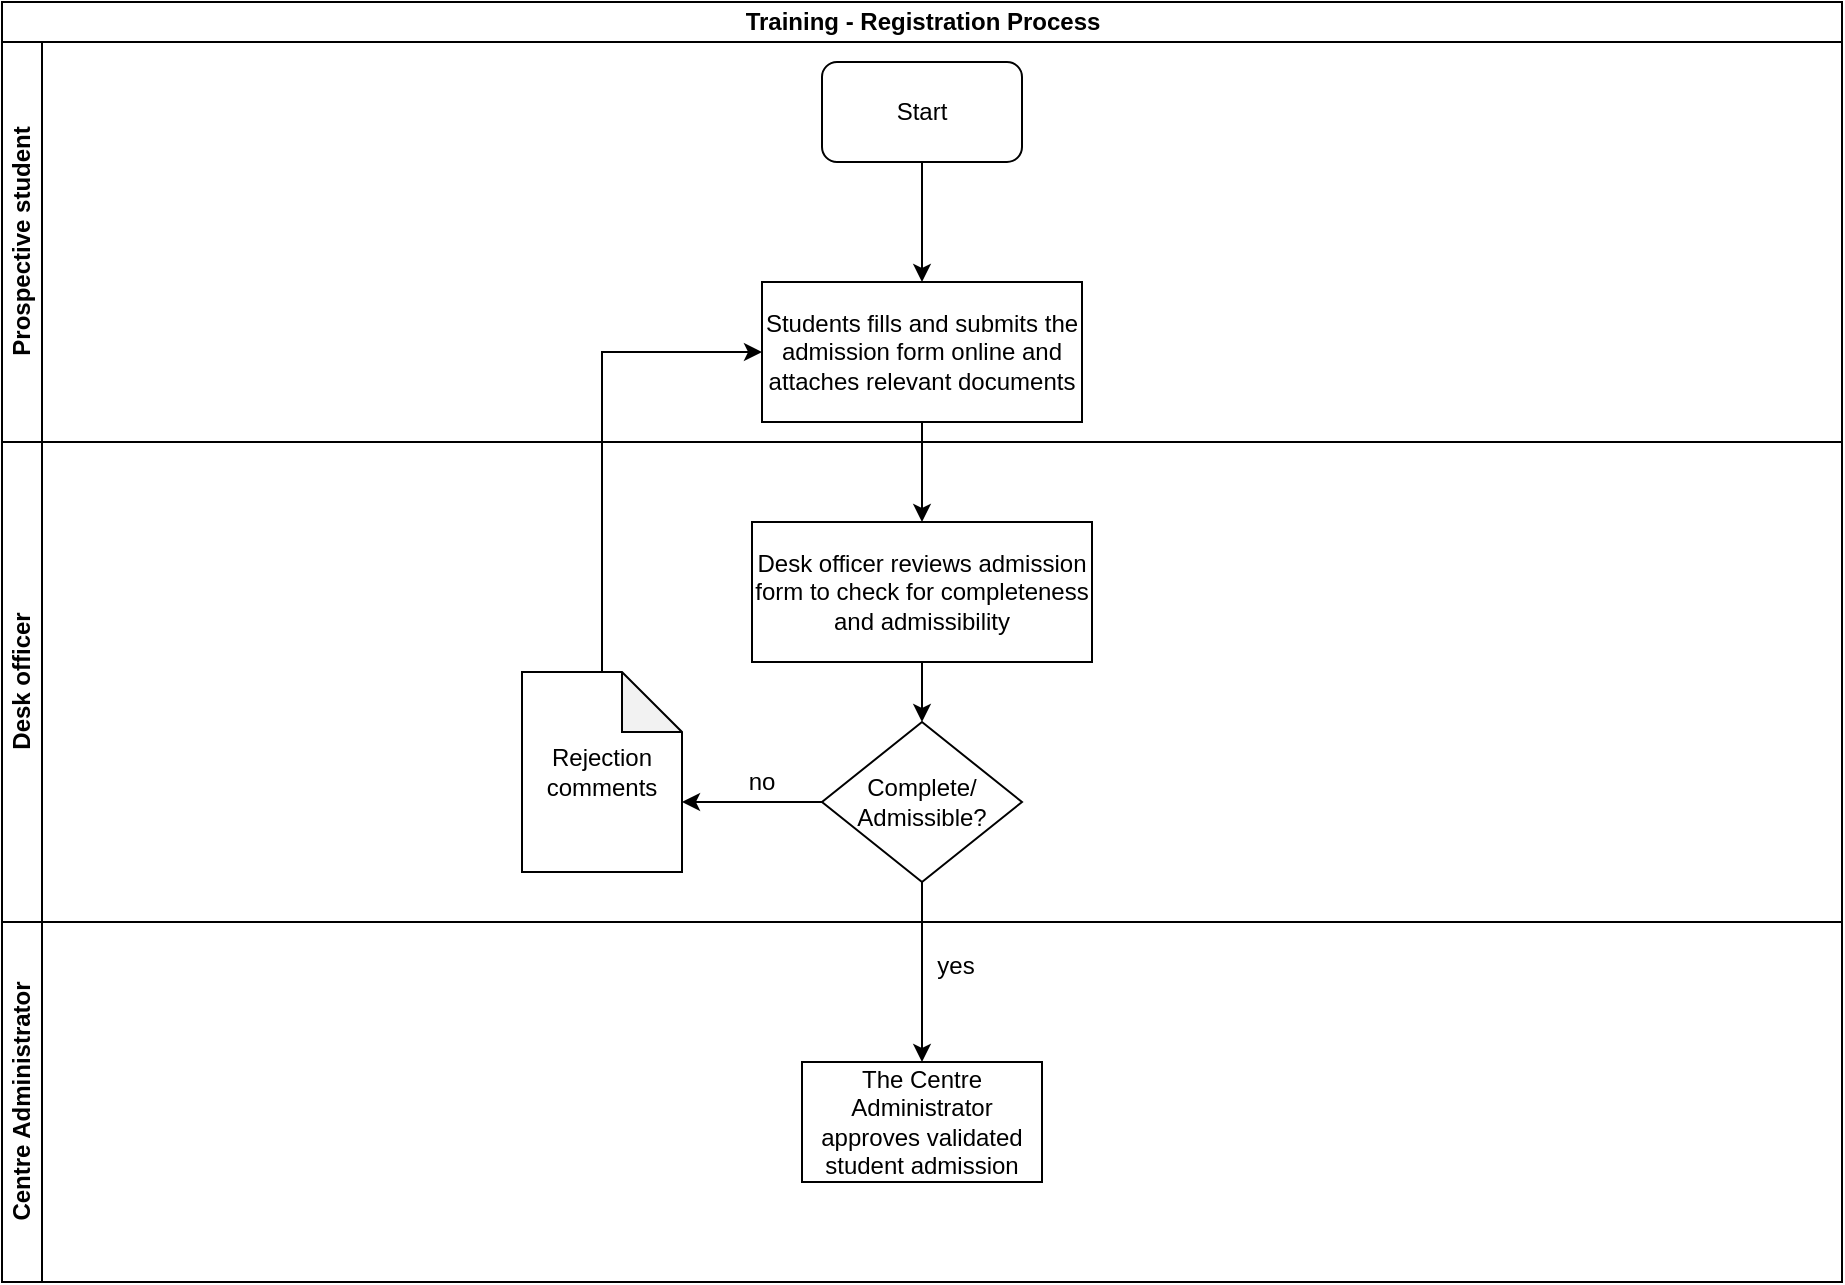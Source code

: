 <mxfile version="13.10.5" type="github">
  <diagram id="GLyw0UTV-4VSbwquhsbL" name="Page-1">
    <mxGraphModel dx="1038" dy="547" grid="1" gridSize="10" guides="1" tooltips="1" connect="1" arrows="1" fold="1" page="1" pageScale="1" pageWidth="1169" pageHeight="827" math="0" shadow="0">
      <root>
        <mxCell id="0" />
        <mxCell id="1" parent="0" />
        <mxCell id="RNq8ScFQBWIx0PEXSHT9-5" value="Training - Registration Process" style="swimlane;html=1;childLayout=stackLayout;resizeParent=1;resizeParentMax=0;horizontal=1;startSize=20;horizontalStack=0;" vertex="1" parent="1">
          <mxGeometry x="10" y="10" width="920" height="640" as="geometry" />
        </mxCell>
        <mxCell id="RNq8ScFQBWIx0PEXSHT9-6" value="Prospective student" style="swimlane;html=1;startSize=20;horizontal=0;" vertex="1" parent="RNq8ScFQBWIx0PEXSHT9-5">
          <mxGeometry y="20" width="920" height="200" as="geometry" />
        </mxCell>
        <mxCell id="RNq8ScFQBWIx0PEXSHT9-9" value="Start" style="rounded=1;whiteSpace=wrap;html=1;" vertex="1" parent="RNq8ScFQBWIx0PEXSHT9-6">
          <mxGeometry x="410" y="10" width="100" height="50" as="geometry" />
        </mxCell>
        <mxCell id="RNq8ScFQBWIx0PEXSHT9-13" value="Students fills and submits the admission form online and attaches relevant documents" style="rounded=0;whiteSpace=wrap;html=1;" vertex="1" parent="RNq8ScFQBWIx0PEXSHT9-6">
          <mxGeometry x="380" y="120" width="160" height="70" as="geometry" />
        </mxCell>
        <mxCell id="RNq8ScFQBWIx0PEXSHT9-11" value="" style="edgeStyle=orthogonalEdgeStyle;rounded=0;orthogonalLoop=1;jettySize=auto;html=1;entryX=0.5;entryY=0;entryDx=0;entryDy=0;" edge="1" parent="RNq8ScFQBWIx0PEXSHT9-6" source="RNq8ScFQBWIx0PEXSHT9-9" target="RNq8ScFQBWIx0PEXSHT9-13">
          <mxGeometry relative="1" as="geometry">
            <mxPoint x="460" y="135" as="targetPoint" />
          </mxGeometry>
        </mxCell>
        <mxCell id="RNq8ScFQBWIx0PEXSHT9-7" value="Desk officer" style="swimlane;html=1;startSize=20;horizontal=0;" vertex="1" parent="RNq8ScFQBWIx0PEXSHT9-5">
          <mxGeometry y="220" width="920" height="240" as="geometry" />
        </mxCell>
        <mxCell id="RNq8ScFQBWIx0PEXSHT9-14" value="Desk officer reviews admission form to check for completeness and admissibility" style="whiteSpace=wrap;html=1;rounded=0;" vertex="1" parent="RNq8ScFQBWIx0PEXSHT9-7">
          <mxGeometry x="375" y="40" width="170" height="70" as="geometry" />
        </mxCell>
        <mxCell id="RNq8ScFQBWIx0PEXSHT9-16" value="&lt;div&gt;Complete/&lt;/div&gt;&lt;div&gt;Admissible?&lt;/div&gt;" style="rhombus;whiteSpace=wrap;html=1;rounded=0;" vertex="1" parent="RNq8ScFQBWIx0PEXSHT9-7">
          <mxGeometry x="410" y="140" width="100" height="80" as="geometry" />
        </mxCell>
        <mxCell id="RNq8ScFQBWIx0PEXSHT9-17" value="" style="edgeStyle=orthogonalEdgeStyle;rounded=0;orthogonalLoop=1;jettySize=auto;html=1;" edge="1" parent="RNq8ScFQBWIx0PEXSHT9-7" source="RNq8ScFQBWIx0PEXSHT9-14" target="RNq8ScFQBWIx0PEXSHT9-16">
          <mxGeometry relative="1" as="geometry" />
        </mxCell>
        <mxCell id="RNq8ScFQBWIx0PEXSHT9-20" value="Rejection comments" style="shape=note;whiteSpace=wrap;html=1;backgroundOutline=1;darkOpacity=0.05;" vertex="1" parent="RNq8ScFQBWIx0PEXSHT9-7">
          <mxGeometry x="260" y="115" width="80" height="100" as="geometry" />
        </mxCell>
        <mxCell id="RNq8ScFQBWIx0PEXSHT9-19" value="" style="edgeStyle=orthogonalEdgeStyle;rounded=0;orthogonalLoop=1;jettySize=auto;html=1;entryX=0;entryY=0;entryDx=80;entryDy=65;entryPerimeter=0;" edge="1" parent="RNq8ScFQBWIx0PEXSHT9-7" source="RNq8ScFQBWIx0PEXSHT9-16" target="RNq8ScFQBWIx0PEXSHT9-20">
          <mxGeometry relative="1" as="geometry">
            <mxPoint x="340" y="180" as="targetPoint" />
          </mxGeometry>
        </mxCell>
        <mxCell id="RNq8ScFQBWIx0PEXSHT9-23" value="no" style="text;html=1;strokeColor=none;fillColor=none;align=center;verticalAlign=middle;whiteSpace=wrap;rounded=0;" vertex="1" parent="RNq8ScFQBWIx0PEXSHT9-7">
          <mxGeometry x="360" y="160" width="40" height="20" as="geometry" />
        </mxCell>
        <mxCell id="RNq8ScFQBWIx0PEXSHT9-8" value="Centre Administrator" style="swimlane;html=1;startSize=20;horizontal=0;" vertex="1" parent="RNq8ScFQBWIx0PEXSHT9-5">
          <mxGeometry y="460" width="920" height="180" as="geometry" />
        </mxCell>
        <mxCell id="RNq8ScFQBWIx0PEXSHT9-24" value="The Centre Administrator approves validated student admission" style="whiteSpace=wrap;html=1;rounded=0;" vertex="1" parent="RNq8ScFQBWIx0PEXSHT9-8">
          <mxGeometry x="400" y="70" width="120" height="60" as="geometry" />
        </mxCell>
        <mxCell id="RNq8ScFQBWIx0PEXSHT9-26" value="yes" style="text;html=1;strokeColor=none;fillColor=none;align=center;verticalAlign=middle;whiteSpace=wrap;rounded=0;" vertex="1" parent="RNq8ScFQBWIx0PEXSHT9-8">
          <mxGeometry x="457" y="12" width="40" height="20" as="geometry" />
        </mxCell>
        <mxCell id="RNq8ScFQBWIx0PEXSHT9-15" value="" style="edgeStyle=orthogonalEdgeStyle;rounded=0;orthogonalLoop=1;jettySize=auto;html=1;" edge="1" parent="RNq8ScFQBWIx0PEXSHT9-5" source="RNq8ScFQBWIx0PEXSHT9-13" target="RNq8ScFQBWIx0PEXSHT9-14">
          <mxGeometry relative="1" as="geometry" />
        </mxCell>
        <mxCell id="RNq8ScFQBWIx0PEXSHT9-22" value="" style="edgeStyle=orthogonalEdgeStyle;rounded=0;orthogonalLoop=1;jettySize=auto;html=1;entryX=0;entryY=0.5;entryDx=0;entryDy=0;" edge="1" parent="RNq8ScFQBWIx0PEXSHT9-5" source="RNq8ScFQBWIx0PEXSHT9-20" target="RNq8ScFQBWIx0PEXSHT9-13">
          <mxGeometry relative="1" as="geometry">
            <mxPoint x="300" y="235" as="targetPoint" />
            <Array as="points">
              <mxPoint x="300" y="175" />
            </Array>
          </mxGeometry>
        </mxCell>
        <mxCell id="RNq8ScFQBWIx0PEXSHT9-25" value="" style="edgeStyle=orthogonalEdgeStyle;rounded=0;orthogonalLoop=1;jettySize=auto;html=1;" edge="1" parent="RNq8ScFQBWIx0PEXSHT9-5" source="RNq8ScFQBWIx0PEXSHT9-16" target="RNq8ScFQBWIx0PEXSHT9-24">
          <mxGeometry relative="1" as="geometry" />
        </mxCell>
      </root>
    </mxGraphModel>
  </diagram>
</mxfile>
